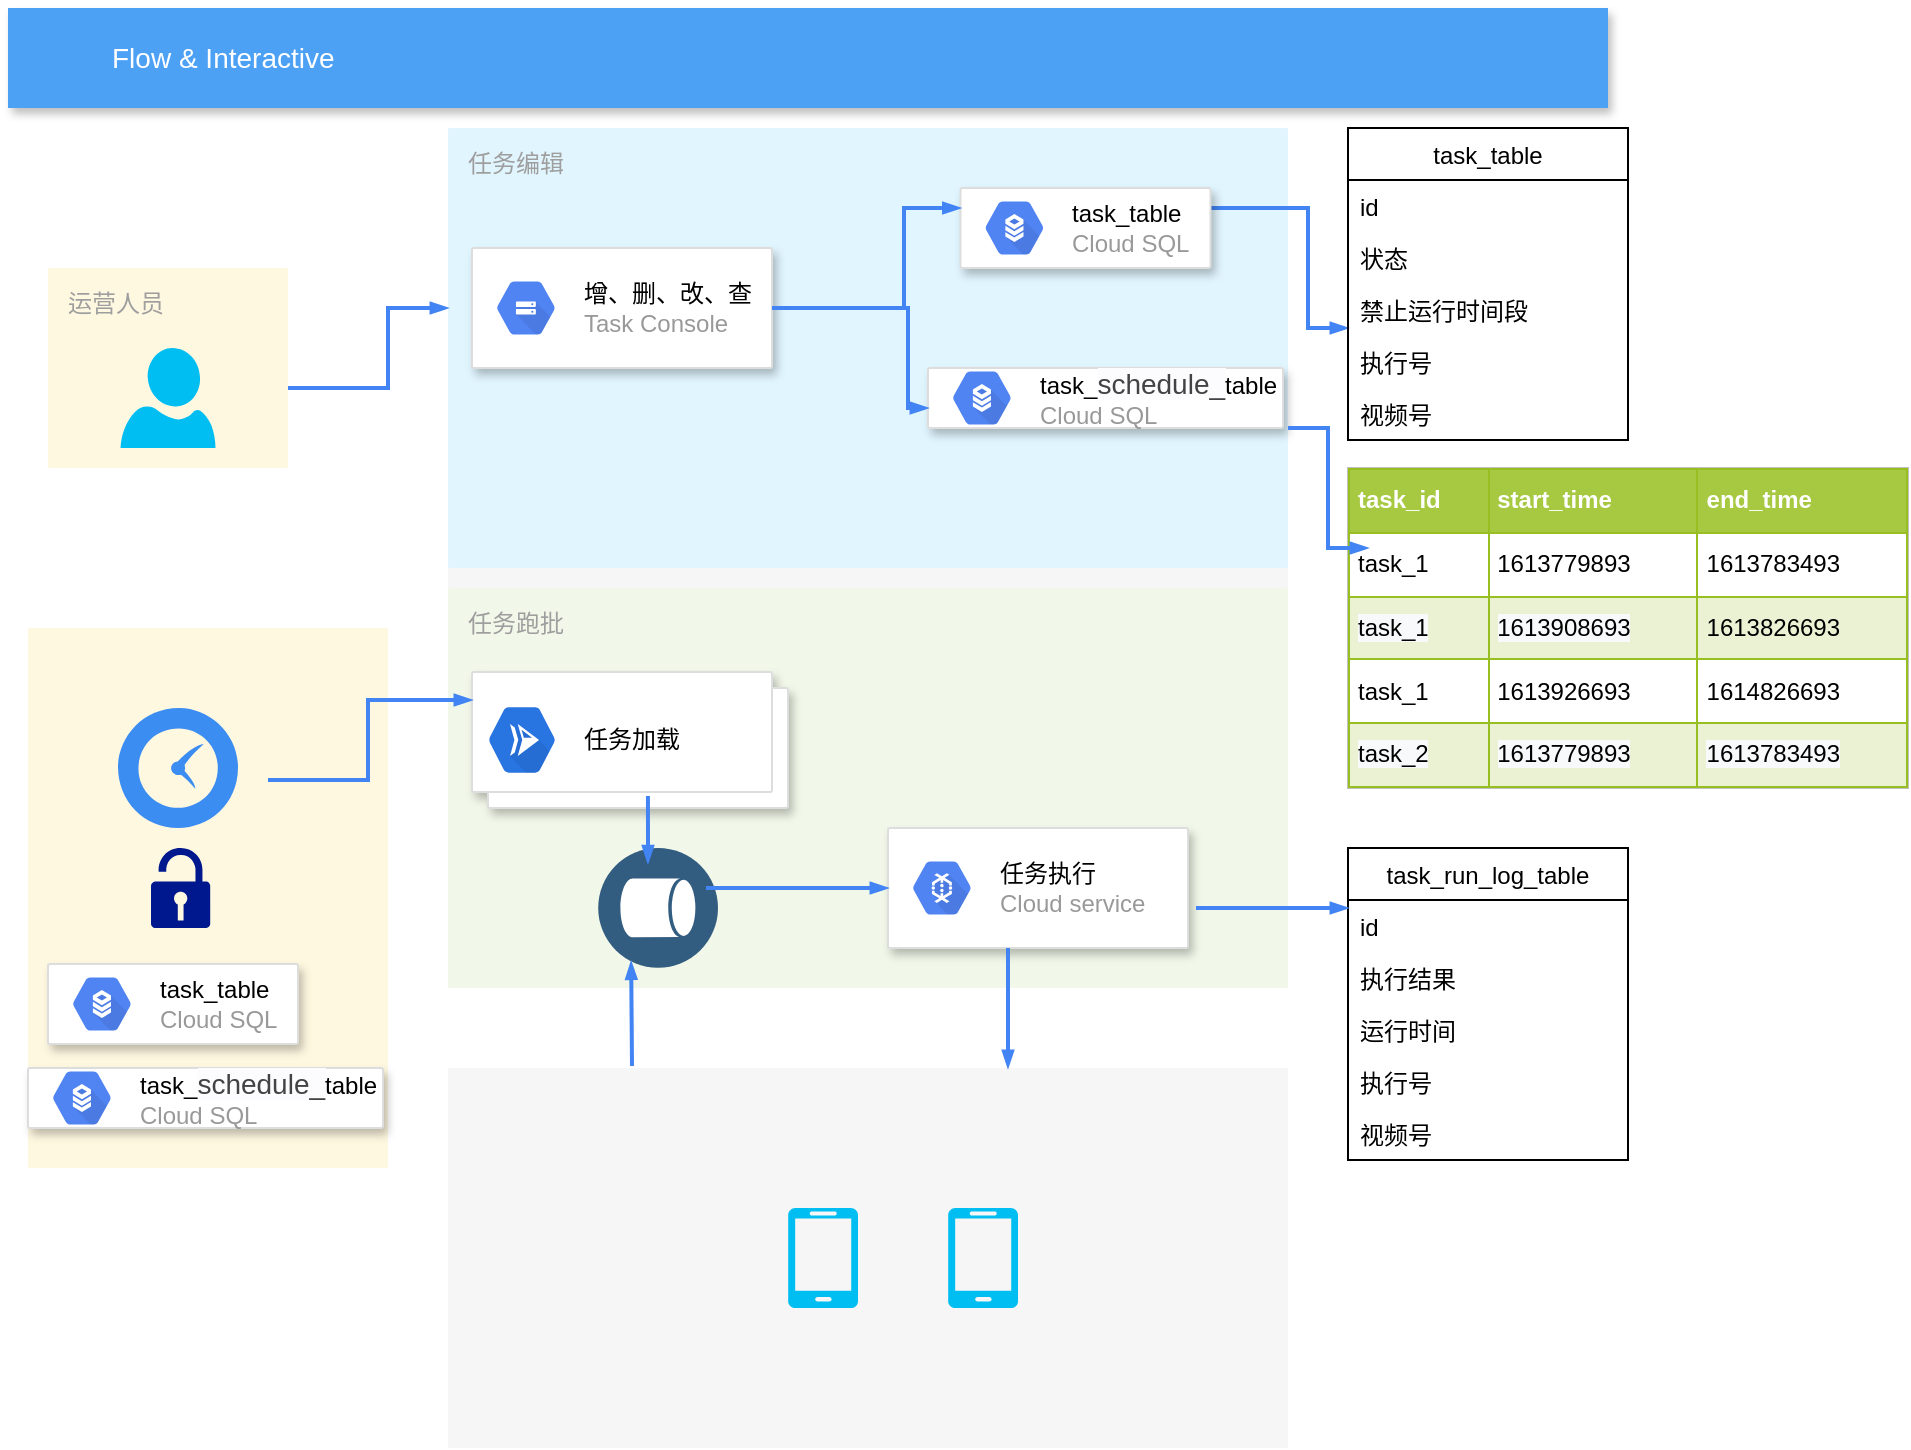 <mxfile version="14.3.2" type="github">
  <diagram id="f106602c-feb2-e66a-4537-3a34d633f6aa" name="Page-1">
    <mxGraphModel dx="1022" dy="483" grid="1" gridSize="10" guides="1" tooltips="1" connect="1" arrows="1" fold="1" page="1" pageScale="1" pageWidth="1169" pageHeight="827" background="#ffffff" math="0" shadow="0">
      <root>
        <mxCell id="0" />
        <mxCell id="1" parent="0" />
        <mxCell id="G245-s3OqqWEg4Bqu4Ok-721" value="" style="fillColor=#F6F6F6;strokeColor=none;shadow=0;gradientColor=none;fontSize=14;align=left;spacing=10;fontColor=#717171;9E9E9E;verticalAlign=top;spacingTop=-4;fontStyle=0;spacingLeft=40;html=1;" vertex="1" parent="1">
          <mxGeometry x="450" y="570" width="420" height="190" as="geometry" />
        </mxCell>
        <mxCell id="14" value="" style="fillColor=#F6F6F6;strokeColor=none;shadow=0;gradientColor=none;fontSize=14;align=left;spacing=10;fontColor=#717171;9E9E9E;verticalAlign=top;spacingTop=-4;fontStyle=0;spacingLeft=40;html=1;" parent="1" vertex="1">
          <mxGeometry x="450" y="100" width="420" height="430" as="geometry" />
        </mxCell>
        <mxCell id="711" value="任务编辑" style="rounded=1;absoluteArcSize=1;arcSize=2;html=1;strokeColor=none;gradientColor=none;shadow=0;dashed=0;strokeColor=none;fontSize=12;fontColor=#9E9E9E;align=left;verticalAlign=top;spacing=10;spacingTop=-4;fillColor=#E1F5FE;" parent="1" vertex="1">
          <mxGeometry x="450" y="100" width="420" height="220" as="geometry" />
        </mxCell>
        <mxCell id="712" style="edgeStyle=orthogonalEdgeStyle;rounded=0;html=1;labelBackgroundColor=none;startFill=1;startSize=4;endArrow=blockThin;endFill=1;endSize=4;jettySize=auto;orthogonalLoop=1;strokeColor=#4284F3;strokeWidth=2;fontSize=12;fontColor=#000000;align=center;dashed=0;" parent="1" source="705" target="711" edge="1">
          <mxGeometry relative="1" as="geometry">
            <Array as="points">
              <mxPoint x="420" y="230" />
              <mxPoint x="420" y="190" />
            </Array>
          </mxGeometry>
        </mxCell>
        <mxCell id="705" value="运营人员" style="rounded=1;absoluteArcSize=1;arcSize=2;html=1;strokeColor=none;gradientColor=none;shadow=0;dashed=0;strokeColor=none;fontSize=12;fontColor=#9E9E9E;align=left;verticalAlign=top;spacing=10;spacingTop=-4;fillColor=#FFF8E1;" parent="1" vertex="1">
          <mxGeometry x="250" y="170" width="120" height="100" as="geometry" />
        </mxCell>
        <mxCell id="706" value="" style="rounded=1;absoluteArcSize=1;arcSize=2;html=1;strokeColor=none;gradientColor=none;shadow=0;dashed=0;strokeColor=none;fontSize=12;fontColor=#9E9E9E;align=left;verticalAlign=top;spacing=10;spacingTop=-4;fillColor=#FFF8E1;" parent="1" vertex="1">
          <mxGeometry x="240" y="350" width="180" height="270" as="geometry" />
        </mxCell>
        <mxCell id="2" value="Flow &amp;amp;&amp;nbsp;Interactive" style="fillColor=#4DA1F5;strokeColor=none;shadow=1;gradientColor=none;fontSize=14;align=left;spacingLeft=50;fontColor=#ffffff;html=1;" parent="1" vertex="1">
          <mxGeometry x="230" y="40" width="800" height="50" as="geometry" />
        </mxCell>
        <mxCell id="697" value="" style="strokeColor=#dddddd;fillColor=#ffffff;shadow=1;strokeWidth=1;rounded=1;absoluteArcSize=1;arcSize=2;fontSize=10;fontColor=#9E9E9E;align=center;html=1;" parent="1" vertex="1">
          <mxGeometry x="462" y="160" width="150" height="60" as="geometry" />
        </mxCell>
        <mxCell id="698" value="&lt;font color=&quot;#000000&quot;&gt;增、删、改、查&lt;/font&gt;&lt;br&gt;Task Console" style="dashed=0;connectable=0;html=1;fillColor=#5184F3;strokeColor=none;shape=mxgraph.gcp2.hexIcon;prIcon=cloud_storage;part=1;labelPosition=right;verticalLabelPosition=middle;align=left;verticalAlign=middle;spacingLeft=5;fontColor=#999999;fontSize=12;" parent="697" vertex="1">
          <mxGeometry y="0.5" width="44" height="39" relative="1" as="geometry">
            <mxPoint x="5" y="-19.5" as="offset" />
          </mxGeometry>
        </mxCell>
        <mxCell id="719" style="edgeStyle=orthogonalEdgeStyle;rounded=0;html=1;labelBackgroundColor=none;startFill=1;startSize=4;endArrow=blockThin;endFill=1;endSize=4;jettySize=auto;orthogonalLoop=1;strokeColor=#4284F3;strokeWidth=2;fontSize=12;fontColor=#000000;align=center;dashed=0;exitX=1;exitY=0.25;exitDx=0;exitDy=0;" parent="1" source="G245-s3OqqWEg4Bqu4Ok-731" target="G245-s3OqqWEg4Bqu4Ok-742" edge="1">
          <mxGeometry relative="1" as="geometry">
            <Array as="points">
              <mxPoint x="880" y="140" />
              <mxPoint x="880" y="200" />
            </Array>
          </mxGeometry>
        </mxCell>
        <mxCell id="G245-s3OqqWEg4Bqu4Ok-719" value="" style="verticalLabelPosition=bottom;html=1;verticalAlign=top;align=center;strokeColor=none;fillColor=#00BEF2;shape=mxgraph.azure.mobile;pointerEvents=1;" vertex="1" parent="1">
          <mxGeometry x="620" y="640" width="35" height="50" as="geometry" />
        </mxCell>
        <mxCell id="G245-s3OqqWEg4Bqu4Ok-720" value="" style="verticalLabelPosition=bottom;html=1;verticalAlign=top;align=center;strokeColor=none;fillColor=#00BEF2;shape=mxgraph.azure.mobile;pointerEvents=1;" vertex="1" parent="1">
          <mxGeometry x="700" y="640" width="35" height="50" as="geometry" />
        </mxCell>
        <mxCell id="G245-s3OqqWEg4Bqu4Ok-722" value="&lt;span style=&quot;color: rgba(0 , 0 , 0 , 0) ; font-family: monospace ; font-size: 0px&quot;&gt;%3CmxGraphModel%3E%3Croot%3E%3CmxCell%20id%3D%220%22%2F%3E%3CmxCell%20id%3D%221%22%20parent%3D%220%22%2F%3E%3CmxCell%20id%3D%222%22%20value%3D%22%22%20style%3D%22fillColor%3D%23F6F6F6%3BstrokeColor%3Dnone%3Bshadow%3D0%3BgradientColor%3Dnone%3BfontSize%3D14%3Balign%3Dleft%3Bspacing%3D10%3BfontColor%3D%23717171%3B9E9E9E%3BverticalAlign%3Dtop%3BspacingTop%3D-4%3BfontStyle%3D0%3BspacingLeft%3D40%3Bhtml%3D1%3B%22%20vertex%3D%221%22%20parent%3D%221%22%3E%3CmxGeometry%20x%3D%22450%22%20y%3D%22100%22%20width%3D%22420%22%20height%3D%22430%22%20as%3D%22geometry%22%2F%3E%3C%2FmxCell%3E%3C%2Froot%3E%3C%2FmxGraphModel%3E&lt;/span&gt;" style="verticalLabelPosition=bottom;html=1;verticalAlign=top;align=center;strokeColor=none;fillColor=#00BEF2;shape=mxgraph.azure.user;" vertex="1" parent="1">
          <mxGeometry x="286.25" y="210" width="47.5" height="50" as="geometry" />
        </mxCell>
        <mxCell id="G245-s3OqqWEg4Bqu4Ok-725" value="" style="html=1;fillColor=#5184F3;strokeColor=none;verticalAlign=top;labelPosition=center;verticalLabelPosition=bottom;align=center;spacingTop=-6;fontSize=11;fontStyle=1;fontColor=#999999;shape=mxgraph.gcp2.hexIcon;prIcon=cloud_run" vertex="1" parent="1">
          <mxGeometry x="490" y="414" width="66" height="58.5" as="geometry" />
        </mxCell>
        <mxCell id="G245-s3OqqWEg4Bqu4Ok-726" value="Cloud Run" style="html=1;fillColor=#5184F3;strokeColor=none;verticalAlign=top;labelPosition=center;verticalLabelPosition=bottom;align=center;spacingTop=-6;fontSize=11;fontStyle=1;fontColor=#999999;shape=mxgraph.gcp2.hexIcon;prIcon=cloud_run" vertex="1" parent="1">
          <mxGeometry x="490" y="440" width="66" height="58.5" as="geometry" />
        </mxCell>
        <mxCell id="707" value="任务跑批" style="rounded=1;absoluteArcSize=1;arcSize=2;html=1;strokeColor=none;gradientColor=none;shadow=0;dashed=0;strokeColor=none;fontSize=12;fontColor=#9E9E9E;align=left;verticalAlign=top;spacing=10;spacingTop=-4;fillColor=#F1F8E9;" parent="1" vertex="1">
          <mxGeometry x="450" y="330" width="420" height="200" as="geometry" />
        </mxCell>
        <mxCell id="G245-s3OqqWEg4Bqu4Ok-728" value="" style="shape=mxgraph.gcp2.doubleRect;strokeColor=#dddddd;shadow=1;strokeWidth=1;" vertex="1" parent="1">
          <mxGeometry x="462" y="372" width="158" height="68" as="geometry" />
        </mxCell>
        <mxCell id="G245-s3OqqWEg4Bqu4Ok-729" value="&lt;font color=&quot;#000000&quot;&gt;任务加载&lt;/font&gt;" style="dashed=0;connectable=0;html=1;fillColor=#5184F3;strokeColor=none;shape=mxgraph.gcp2.hexIcon;prIcon=persistent_disk;part=1;labelPosition=right;verticalLabelPosition=middle;align=left;verticalAlign=middle;spacingLeft=5;fontColor=#999999;fontSize=12;" vertex="1" parent="G245-s3OqqWEg4Bqu4Ok-728">
          <mxGeometry y="0.5" width="44" height="39" relative="1" as="geometry">
            <mxPoint x="5" y="-19.5" as="offset" />
          </mxGeometry>
        </mxCell>
        <mxCell id="G245-s3OqqWEg4Bqu4Ok-730" value="" style="html=1;fillColor=#2875E2;strokeColor=#ffffff;verticalAlign=top;labelPosition=center;verticalLabelPosition=bottom;align=center;spacingTop=-6;fontSize=12;fontStyle=1;fontColor=#000000;shape=mxgraph.gcp2.hexIcon;prIcon=cloud_run;dashed=0;fontFamily=Helvetica;" vertex="1" parent="G245-s3OqqWEg4Bqu4Ok-728">
          <mxGeometry y="10" width="50" height="48" as="geometry" />
        </mxCell>
        <mxCell id="G245-s3OqqWEg4Bqu4Ok-731" value="" style="strokeColor=#dddddd;shadow=1;strokeWidth=1;rounded=1;absoluteArcSize=1;arcSize=2;" vertex="1" parent="1">
          <mxGeometry x="706.25" y="130" width="125" height="40" as="geometry" />
        </mxCell>
        <mxCell id="G245-s3OqqWEg4Bqu4Ok-732" value="&lt;font color=&quot;#000000&quot;&gt;task_table&lt;/font&gt;&lt;br&gt;Cloud SQL" style="dashed=0;connectable=0;html=1;fillColor=#5184F3;strokeColor=none;shape=mxgraph.gcp2.hexIcon;prIcon=cloud_sql;part=1;labelPosition=right;verticalLabelPosition=middle;align=left;verticalAlign=middle;spacingLeft=5;fontColor=#999999;fontSize=12;" vertex="1" parent="G245-s3OqqWEg4Bqu4Ok-731">
          <mxGeometry y="0.5" width="44" height="39" relative="1" as="geometry">
            <mxPoint x="5" y="-19.5" as="offset" />
          </mxGeometry>
        </mxCell>
        <mxCell id="G245-s3OqqWEg4Bqu4Ok-733" value="" style="strokeColor=#dddddd;shadow=1;strokeWidth=1;rounded=1;absoluteArcSize=1;arcSize=2;" vertex="1" parent="1">
          <mxGeometry x="690" y="220" width="177.5" height="30" as="geometry" />
        </mxCell>
        <mxCell id="G245-s3OqqWEg4Bqu4Ok-734" value="&lt;font color=&quot;#000000&quot;&gt;task_&lt;/font&gt;&lt;span style=&quot;color: rgb(67 , 67 , 67) ; font-family: &amp;#34;arial&amp;#34; , sans-serif ; font-size: 14px ; background-color: rgb(252 , 252 , 254)&quot;&gt;schedule_&lt;/span&gt;&lt;font color=&quot;#000000&quot;&gt;table&lt;/font&gt;&lt;br&gt;Cloud SQL" style="dashed=0;connectable=0;html=1;fillColor=#5184F3;strokeColor=none;shape=mxgraph.gcp2.hexIcon;prIcon=cloud_sql;part=1;labelPosition=right;verticalLabelPosition=middle;align=left;verticalAlign=middle;spacingLeft=5;fontColor=#999999;fontSize=12;" vertex="1" parent="G245-s3OqqWEg4Bqu4Ok-733">
          <mxGeometry y="0.5" width="44" height="39" relative="1" as="geometry">
            <mxPoint x="5" y="-19.5" as="offset" />
          </mxGeometry>
        </mxCell>
        <mxCell id="G245-s3OqqWEg4Bqu4Ok-737" style="edgeStyle=orthogonalEdgeStyle;rounded=0;html=1;labelBackgroundColor=none;startFill=1;startSize=4;endArrow=blockThin;endFill=1;endSize=4;jettySize=auto;orthogonalLoop=1;strokeColor=#4284F3;strokeWidth=2;fontSize=12;fontColor=#000000;align=center;dashed=0;entryX=0;entryY=0.25;entryDx=0;entryDy=0;exitX=1;exitY=0.5;exitDx=0;exitDy=0;" edge="1" parent="1" source="697" target="G245-s3OqqWEg4Bqu4Ok-731">
          <mxGeometry relative="1" as="geometry">
            <Array as="points">
              <mxPoint x="678" y="190" />
            </Array>
            <mxPoint x="620" y="280" as="sourcePoint" />
            <mxPoint x="720" y="350" as="targetPoint" />
          </mxGeometry>
        </mxCell>
        <mxCell id="G245-s3OqqWEg4Bqu4Ok-741" value="&lt;table border=&quot;1&quot; width=&quot;100%&quot; cellpadding=&quot;4&quot; style=&quot;width: 100% ; height: 100% ; border-collapse: collapse&quot;&gt;&lt;tbody&gt;&lt;tr style=&quot;background-color: #a7c942 ; color: #ffffff ; border: 1px solid #98bf21&quot;&gt;&lt;th align=&quot;left&quot;&gt;task_id&lt;/th&gt;&lt;th align=&quot;left&quot;&gt;start_time&lt;/th&gt;&lt;th align=&quot;left&quot;&gt;end_time&lt;/th&gt;&lt;/tr&gt;&lt;tr style=&quot;border: 1px solid #98bf21&quot;&gt;&lt;td&gt;task_1&lt;/td&gt;&lt;td&gt;1613779893&lt;/td&gt;&lt;td&gt;1613783493&lt;/td&gt;&lt;/tr&gt;&lt;tr style=&quot;background-color: #eaf2d3 ; border: 1px solid #98bf21&quot;&gt;&lt;td&gt;&lt;span style=&quot;background-color: rgb(248 , 249 , 250)&quot;&gt;task_1&lt;/span&gt;&lt;br&gt;&lt;/td&gt;&lt;td&gt;&lt;span style=&quot;background-color: rgb(248 , 249 , 250)&quot;&gt;1613908693&lt;/span&gt;&lt;/td&gt;&lt;td&gt;1613826693&lt;/td&gt;&lt;/tr&gt;&lt;tr style=&quot;border: 1px solid #98bf21&quot;&gt;&lt;td&gt;task_1&lt;/td&gt;&lt;td&gt;1613926693&lt;/td&gt;&lt;td&gt;1614826693&lt;/td&gt;&lt;/tr&gt;&lt;tr style=&quot;background-color: #eaf2d3 ; border: 1px solid #98bf21&quot;&gt;&lt;td&gt;&lt;span style=&quot;background-color: rgb(248 , 249 , 250)&quot;&gt;task_2&lt;/span&gt;&lt;/td&gt;&lt;td&gt;&lt;span style=&quot;background-color: rgb(248 , 249 , 250)&quot;&gt;1613779893&lt;/span&gt;&lt;/td&gt;&lt;td&gt;&lt;span style=&quot;background-color: rgb(248 , 249 , 250)&quot;&gt;1613783493&lt;/span&gt;&lt;br&gt;&lt;/td&gt;&lt;/tr&gt;&lt;/tbody&gt;&lt;/table&gt;" style="text;html=1;strokeColor=#c0c0c0;fillColor=#ffffff;overflow=fill;rounded=0;" vertex="1" parent="1">
          <mxGeometry x="900" y="270" width="280" height="160" as="geometry" />
        </mxCell>
        <mxCell id="G245-s3OqqWEg4Bqu4Ok-742" value="task_table" style="swimlane;fontStyle=0;childLayout=stackLayout;horizontal=1;startSize=26;fillColor=none;horizontalStack=0;resizeParent=1;resizeParentMax=0;resizeLast=0;collapsible=1;marginBottom=0;" vertex="1" parent="1">
          <mxGeometry x="900" y="100" width="140" height="156" as="geometry" />
        </mxCell>
        <mxCell id="G245-s3OqqWEg4Bqu4Ok-743" value="id" style="text;strokeColor=none;fillColor=none;align=left;verticalAlign=top;spacingLeft=4;spacingRight=4;overflow=hidden;rotatable=0;points=[[0,0.5],[1,0.5]];portConstraint=eastwest;" vertex="1" parent="G245-s3OqqWEg4Bqu4Ok-742">
          <mxGeometry y="26" width="140" height="26" as="geometry" />
        </mxCell>
        <mxCell id="G245-s3OqqWEg4Bqu4Ok-744" value="状态" style="text;strokeColor=none;fillColor=none;align=left;verticalAlign=top;spacingLeft=4;spacingRight=4;overflow=hidden;rotatable=0;points=[[0,0.5],[1,0.5]];portConstraint=eastwest;" vertex="1" parent="G245-s3OqqWEg4Bqu4Ok-742">
          <mxGeometry y="52" width="140" height="26" as="geometry" />
        </mxCell>
        <mxCell id="G245-s3OqqWEg4Bqu4Ok-745" value="禁止运行时间段" style="text;strokeColor=none;fillColor=none;align=left;verticalAlign=top;spacingLeft=4;spacingRight=4;overflow=hidden;rotatable=0;points=[[0,0.5],[1,0.5]];portConstraint=eastwest;" vertex="1" parent="G245-s3OqqWEg4Bqu4Ok-742">
          <mxGeometry y="78" width="140" height="26" as="geometry" />
        </mxCell>
        <mxCell id="G245-s3OqqWEg4Bqu4Ok-746" value="执行号" style="text;strokeColor=none;fillColor=none;align=left;verticalAlign=top;spacingLeft=4;spacingRight=4;overflow=hidden;rotatable=0;points=[[0,0.5],[1,0.5]];portConstraint=eastwest;" vertex="1" parent="G245-s3OqqWEg4Bqu4Ok-742">
          <mxGeometry y="104" width="140" height="26" as="geometry" />
        </mxCell>
        <mxCell id="G245-s3OqqWEg4Bqu4Ok-747" value="视频号" style="text;strokeColor=none;fillColor=none;align=left;verticalAlign=top;spacingLeft=4;spacingRight=4;overflow=hidden;rotatable=0;points=[[0,0.5],[1,0.5]];portConstraint=eastwest;" vertex="1" parent="G245-s3OqqWEg4Bqu4Ok-742">
          <mxGeometry y="130" width="140" height="26" as="geometry" />
        </mxCell>
        <mxCell id="G245-s3OqqWEg4Bqu4Ok-748" style="edgeStyle=orthogonalEdgeStyle;rounded=0;html=1;labelBackgroundColor=none;startFill=1;startSize=4;endArrow=blockThin;endFill=1;endSize=4;jettySize=auto;orthogonalLoop=1;strokeColor=#4284F3;strokeWidth=2;fontSize=12;fontColor=#000000;align=center;dashed=0;" edge="1" parent="1">
          <mxGeometry relative="1" as="geometry">
            <Array as="points">
              <mxPoint x="680" y="190" />
              <mxPoint x="680" y="240" />
            </Array>
            <mxPoint x="620" y="190" as="sourcePoint" />
            <mxPoint x="690" y="240" as="targetPoint" />
          </mxGeometry>
        </mxCell>
        <mxCell id="G245-s3OqqWEg4Bqu4Ok-749" value="" style="strokeColor=#dddddd;fillColor=#ffffff;shadow=1;strokeWidth=1;rounded=1;absoluteArcSize=1;arcSize=2;fontSize=10;fontColor=#9E9E9E;align=center;html=1;" vertex="1" parent="1">
          <mxGeometry x="670" y="450" width="150" height="60" as="geometry" />
        </mxCell>
        <mxCell id="G245-s3OqqWEg4Bqu4Ok-750" value="&lt;font color=&quot;#000000&quot;&gt;任务执行&lt;/font&gt;&lt;br&gt;Cloud service" style="dashed=0;connectable=0;html=1;fillColor=#5184F3;strokeColor=none;shape=mxgraph.gcp2.hexIcon;prIcon=cloud_dataflow;part=1;labelPosition=right;verticalLabelPosition=middle;align=left;verticalAlign=middle;spacingLeft=5;fontColor=#999999;fontSize=12;" vertex="1" parent="G245-s3OqqWEg4Bqu4Ok-749">
          <mxGeometry y="0.5" width="44" height="39" relative="1" as="geometry">
            <mxPoint x="5" y="-19.5" as="offset" />
          </mxGeometry>
        </mxCell>
        <mxCell id="G245-s3OqqWEg4Bqu4Ok-751" style="edgeStyle=orthogonalEdgeStyle;rounded=0;html=1;labelBackgroundColor=none;startFill=1;startSize=4;endArrow=blockThin;endFill=1;endSize=4;jettySize=auto;orthogonalLoop=1;strokeColor=#4284F3;strokeWidth=2;fontSize=12;fontColor=#000000;align=center;dashed=0;" edge="1" parent="1">
          <mxGeometry relative="1" as="geometry">
            <Array as="points">
              <mxPoint x="890" y="250" />
              <mxPoint x="890" y="310" />
            </Array>
            <mxPoint x="870" y="250" as="sourcePoint" />
            <mxPoint x="910" y="310" as="targetPoint" />
          </mxGeometry>
        </mxCell>
        <mxCell id="G245-s3OqqWEg4Bqu4Ok-752" value="" style="aspect=fixed;pointerEvents=1;shadow=0;dashed=0;html=1;strokeColor=none;labelPosition=center;verticalLabelPosition=bottom;verticalAlign=top;align=center;fillColor=#00188D;shape=mxgraph.mscae.enterprise.lock_unlocked" vertex="1" parent="1">
          <mxGeometry x="301.5" y="460" width="29.6" height="40" as="geometry" />
        </mxCell>
        <mxCell id="G245-s3OqqWEg4Bqu4Ok-753" style="edgeStyle=orthogonalEdgeStyle;rounded=0;html=1;labelBackgroundColor=none;startFill=1;startSize=4;endArrow=blockThin;endFill=1;endSize=4;jettySize=auto;orthogonalLoop=1;strokeColor=#4284F3;strokeWidth=2;fontSize=12;fontColor=#000000;align=center;dashed=0;" edge="1" parent="1" target="G245-s3OqqWEg4Bqu4Ok-728">
          <mxGeometry relative="1" as="geometry">
            <Array as="points">
              <mxPoint x="410" y="426" />
              <mxPoint x="410" y="386" />
            </Array>
            <mxPoint x="360" y="426" as="sourcePoint" />
            <mxPoint x="440" y="386" as="targetPoint" />
          </mxGeometry>
        </mxCell>
        <mxCell id="G245-s3OqqWEg4Bqu4Ok-755" value="" style="html=1;aspect=fixed;strokeColor=none;shadow=0;align=center;verticalAlign=top;fillColor=#3B8DF1;shape=mxgraph.gcp2.clock" vertex="1" parent="1">
          <mxGeometry x="285" y="390" width="60" height="60" as="geometry" />
        </mxCell>
        <mxCell id="G245-s3OqqWEg4Bqu4Ok-757" value="" style="aspect=fixed;perimeter=ellipsePerimeter;html=1;align=center;shadow=0;dashed=0;fontColor=#4277BB;labelBackgroundColor=#ffffff;fontSize=12;spacingTop=3;image;image=img/lib/ibm/data/data_services.svg;direction=south;" vertex="1" parent="1">
          <mxGeometry x="525" y="460" width="60" height="60" as="geometry" />
        </mxCell>
        <mxCell id="G245-s3OqqWEg4Bqu4Ok-758" style="edgeStyle=orthogonalEdgeStyle;rounded=0;html=1;labelBackgroundColor=none;startFill=1;startSize=4;endArrow=blockThin;endFill=1;endSize=4;jettySize=auto;orthogonalLoop=1;strokeColor=#4284F3;strokeWidth=2;fontSize=12;fontColor=#000000;align=center;dashed=0;exitX=0.715;exitY=0.912;exitDx=0;exitDy=0;exitPerimeter=0;" edge="1" parent="1">
          <mxGeometry relative="1" as="geometry">
            <Array as="points">
              <mxPoint x="550" y="460" />
              <mxPoint x="550" y="460" />
            </Array>
            <mxPoint x="549.97" y="434.016" as="sourcePoint" />
            <mxPoint x="549.97" y="467.613" as="targetPoint" />
          </mxGeometry>
        </mxCell>
        <mxCell id="G245-s3OqqWEg4Bqu4Ok-759" style="edgeStyle=orthogonalEdgeStyle;rounded=0;html=1;labelBackgroundColor=none;startFill=1;startSize=4;endArrow=blockThin;endFill=1;endSize=4;jettySize=auto;orthogonalLoop=1;strokeColor=#4284F3;strokeWidth=2;fontSize=12;fontColor=#000000;align=center;dashed=0;entryX=0;entryY=0.5;entryDx=0;entryDy=0;" edge="1" parent="1" target="G245-s3OqqWEg4Bqu4Ok-749">
          <mxGeometry relative="1" as="geometry">
            <Array as="points">
              <mxPoint x="579" y="480" />
            </Array>
            <mxPoint x="579" y="480" as="sourcePoint" />
            <mxPoint x="650" y="450" as="targetPoint" />
          </mxGeometry>
        </mxCell>
        <mxCell id="G245-s3OqqWEg4Bqu4Ok-760" style="edgeStyle=orthogonalEdgeStyle;rounded=0;html=1;labelBackgroundColor=none;startFill=1;startSize=4;endArrow=blockThin;endFill=1;endSize=4;jettySize=auto;orthogonalLoop=1;strokeColor=#4284F3;strokeWidth=2;fontSize=12;fontColor=#000000;align=center;dashed=0;" edge="1" parent="1" target="G245-s3OqqWEg4Bqu4Ok-721">
          <mxGeometry relative="1" as="geometry">
            <Array as="points">
              <mxPoint x="730" y="540" />
              <mxPoint x="730" y="540" />
            </Array>
            <mxPoint x="730" y="510" as="sourcePoint" />
            <mxPoint x="559.97" y="538.613" as="targetPoint" />
          </mxGeometry>
        </mxCell>
        <mxCell id="G245-s3OqqWEg4Bqu4Ok-761" style="edgeStyle=orthogonalEdgeStyle;rounded=0;html=1;labelBackgroundColor=none;startFill=1;startSize=4;endArrow=blockThin;endFill=1;endSize=4;jettySize=auto;orthogonalLoop=1;strokeColor=#4284F3;strokeWidth=2;fontSize=12;fontColor=#000000;align=center;dashed=0;entryX=1;entryY=0.75;entryDx=0;entryDy=0;" edge="1" parent="1" target="G245-s3OqqWEg4Bqu4Ok-757">
          <mxGeometry relative="1" as="geometry">
            <Array as="points">
              <mxPoint x="542" y="569" />
            </Array>
            <mxPoint x="542" y="569" as="sourcePoint" />
            <mxPoint x="740" y="580" as="targetPoint" />
          </mxGeometry>
        </mxCell>
        <mxCell id="G245-s3OqqWEg4Bqu4Ok-762" value="task_run_log_table" style="swimlane;fontStyle=0;childLayout=stackLayout;horizontal=1;startSize=26;fillColor=none;horizontalStack=0;resizeParent=1;resizeParentMax=0;resizeLast=0;collapsible=1;marginBottom=0;" vertex="1" parent="1">
          <mxGeometry x="900" y="460" width="140" height="156" as="geometry" />
        </mxCell>
        <mxCell id="G245-s3OqqWEg4Bqu4Ok-763" value="id" style="text;strokeColor=none;fillColor=none;align=left;verticalAlign=top;spacingLeft=4;spacingRight=4;overflow=hidden;rotatable=0;points=[[0,0.5],[1,0.5]];portConstraint=eastwest;" vertex="1" parent="G245-s3OqqWEg4Bqu4Ok-762">
          <mxGeometry y="26" width="140" height="26" as="geometry" />
        </mxCell>
        <mxCell id="G245-s3OqqWEg4Bqu4Ok-764" value="执行结果" style="text;strokeColor=none;fillColor=none;align=left;verticalAlign=top;spacingLeft=4;spacingRight=4;overflow=hidden;rotatable=0;points=[[0,0.5],[1,0.5]];portConstraint=eastwest;" vertex="1" parent="G245-s3OqqWEg4Bqu4Ok-762">
          <mxGeometry y="52" width="140" height="26" as="geometry" />
        </mxCell>
        <mxCell id="G245-s3OqqWEg4Bqu4Ok-765" value="运行时间" style="text;strokeColor=none;fillColor=none;align=left;verticalAlign=top;spacingLeft=4;spacingRight=4;overflow=hidden;rotatable=0;points=[[0,0.5],[1,0.5]];portConstraint=eastwest;" vertex="1" parent="G245-s3OqqWEg4Bqu4Ok-762">
          <mxGeometry y="78" width="140" height="26" as="geometry" />
        </mxCell>
        <mxCell id="G245-s3OqqWEg4Bqu4Ok-766" value="执行号" style="text;strokeColor=none;fillColor=none;align=left;verticalAlign=top;spacingLeft=4;spacingRight=4;overflow=hidden;rotatable=0;points=[[0,0.5],[1,0.5]];portConstraint=eastwest;" vertex="1" parent="G245-s3OqqWEg4Bqu4Ok-762">
          <mxGeometry y="104" width="140" height="26" as="geometry" />
        </mxCell>
        <mxCell id="G245-s3OqqWEg4Bqu4Ok-767" value="视频号" style="text;strokeColor=none;fillColor=none;align=left;verticalAlign=top;spacingLeft=4;spacingRight=4;overflow=hidden;rotatable=0;points=[[0,0.5],[1,0.5]];portConstraint=eastwest;" vertex="1" parent="G245-s3OqqWEg4Bqu4Ok-762">
          <mxGeometry y="130" width="140" height="26" as="geometry" />
        </mxCell>
        <mxCell id="G245-s3OqqWEg4Bqu4Ok-768" style="edgeStyle=orthogonalEdgeStyle;rounded=0;html=1;labelBackgroundColor=none;startFill=1;startSize=4;endArrow=blockThin;endFill=1;endSize=4;jettySize=auto;orthogonalLoop=1;strokeColor=#4284F3;strokeWidth=2;fontSize=12;fontColor=#000000;align=center;dashed=0;entryX=0;entryY=0.5;entryDx=0;entryDy=0;" edge="1" parent="1">
          <mxGeometry relative="1" as="geometry">
            <Array as="points">
              <mxPoint x="824" y="490" />
            </Array>
            <mxPoint x="824" y="490" as="sourcePoint" />
            <mxPoint x="900" y="490" as="targetPoint" />
          </mxGeometry>
        </mxCell>
        <mxCell id="G245-s3OqqWEg4Bqu4Ok-769" value="" style="strokeColor=#dddddd;shadow=1;strokeWidth=1;rounded=1;absoluteArcSize=1;arcSize=2;" vertex="1" parent="1">
          <mxGeometry x="250" y="518" width="125" height="40" as="geometry" />
        </mxCell>
        <mxCell id="G245-s3OqqWEg4Bqu4Ok-770" value="&lt;font color=&quot;#000000&quot;&gt;task_table&lt;/font&gt;&lt;br&gt;Cloud SQL" style="dashed=0;connectable=0;html=1;fillColor=#5184F3;strokeColor=none;shape=mxgraph.gcp2.hexIcon;prIcon=cloud_sql;part=1;labelPosition=right;verticalLabelPosition=middle;align=left;verticalAlign=middle;spacingLeft=5;fontColor=#999999;fontSize=12;" vertex="1" parent="G245-s3OqqWEg4Bqu4Ok-769">
          <mxGeometry y="0.5" width="44" height="39" relative="1" as="geometry">
            <mxPoint x="5" y="-19.5" as="offset" />
          </mxGeometry>
        </mxCell>
        <mxCell id="G245-s3OqqWEg4Bqu4Ok-771" value="" style="strokeColor=#dddddd;shadow=1;strokeWidth=1;rounded=1;absoluteArcSize=1;arcSize=2;" vertex="1" parent="1">
          <mxGeometry x="240" y="570" width="177.5" height="30" as="geometry" />
        </mxCell>
        <mxCell id="G245-s3OqqWEg4Bqu4Ok-772" value="&lt;font color=&quot;#000000&quot;&gt;task_&lt;/font&gt;&lt;span style=&quot;color: rgb(67 , 67 , 67) ; font-family: &amp;#34;arial&amp;#34; , sans-serif ; font-size: 14px ; background-color: rgb(252 , 252 , 254)&quot;&gt;schedule_&lt;/span&gt;&lt;font color=&quot;#000000&quot;&gt;table&lt;/font&gt;&lt;br&gt;Cloud SQL" style="dashed=0;connectable=0;html=1;fillColor=#5184F3;strokeColor=none;shape=mxgraph.gcp2.hexIcon;prIcon=cloud_sql;part=1;labelPosition=right;verticalLabelPosition=middle;align=left;verticalAlign=middle;spacingLeft=5;fontColor=#999999;fontSize=12;" vertex="1" parent="G245-s3OqqWEg4Bqu4Ok-771">
          <mxGeometry y="0.5" width="44" height="39" relative="1" as="geometry">
            <mxPoint x="5" y="-19.5" as="offset" />
          </mxGeometry>
        </mxCell>
      </root>
    </mxGraphModel>
  </diagram>
</mxfile>
